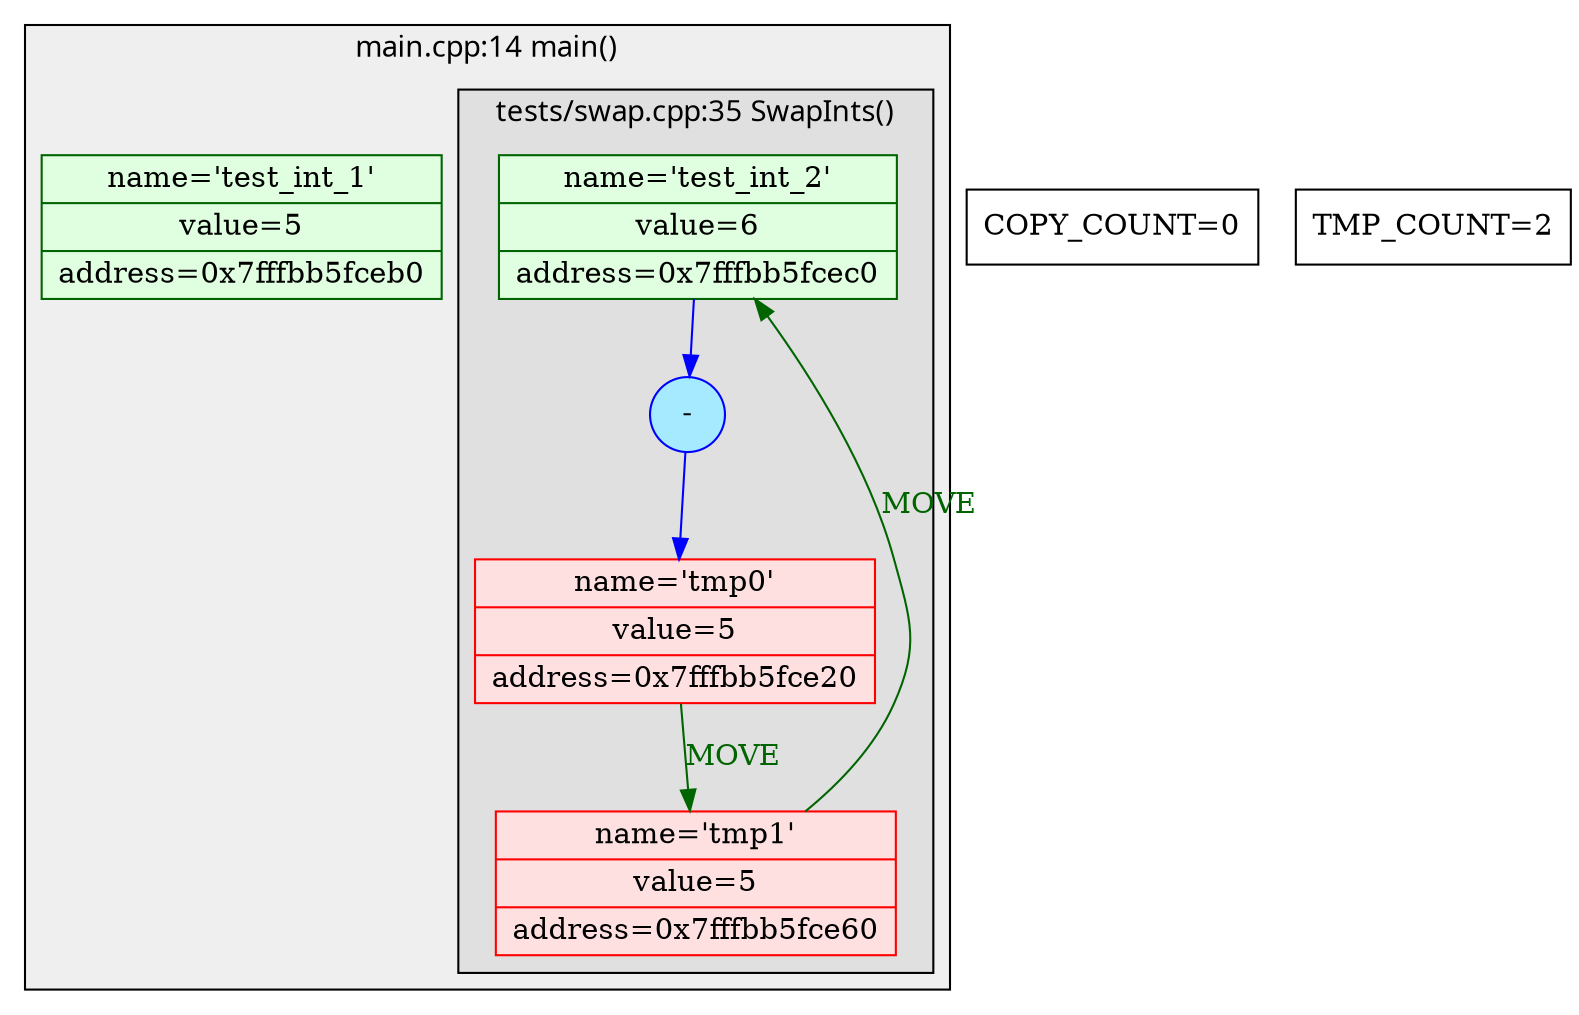 digraph G {
node [shape=record];
fontname="Roboto Mono"
subgraph cluster1 {
color=black
style=filled
fillcolor="#00000010"
label="main.cpp:14 main()"
test_int_1 [color=darkgreen, fillcolor="#e0ffe0", style=filled,label="{name='test_int_1'|value=5|address=0x7fffbb5fceb0}"]
test_int_2 [color=darkgreen, fillcolor="#e0ffe0", style=filled,label="{name='test_int_2'|value=6|address=0x7fffbb5fcec0}"]
subgraph cluster2 {
color=black
style=filled
fillcolor="#00000010"
label="tests/swap.cpp:35 SwapInts()"
tmp0 [color=red, fillcolor="#ffe0e0", style=filled,label="{name='tmp0'|value=5|address=0x7fffbb5fce20}"]
u_op1 [color=blue, fillcolor="#a6eaff", style=filled,shape=circle, label="-"]
test_int_2 -> u_op1 [color=blue, label="", fontcolor=""]
u_op1 -> tmp0 [color=blue, label="", fontcolor=""]
tmp1 [color=red, fillcolor="#ffe0e0", style=filled,label="{name='tmp1'|value=5|address=0x7fffbb5fce60}"]
tmp0 -> tmp1 [color=darkgreen, label="MOVE", fontcolor="darkgreen"]
tmp1 -> test_int_2 [color=darkgreen, label="MOVE", fontcolor="darkgreen"]
}
}
subgraph caption1 {
label="..."
COPIES [label="COPY_COUNT=0"]
TMPS [label="TMP_COUNT=2"]
}
}
